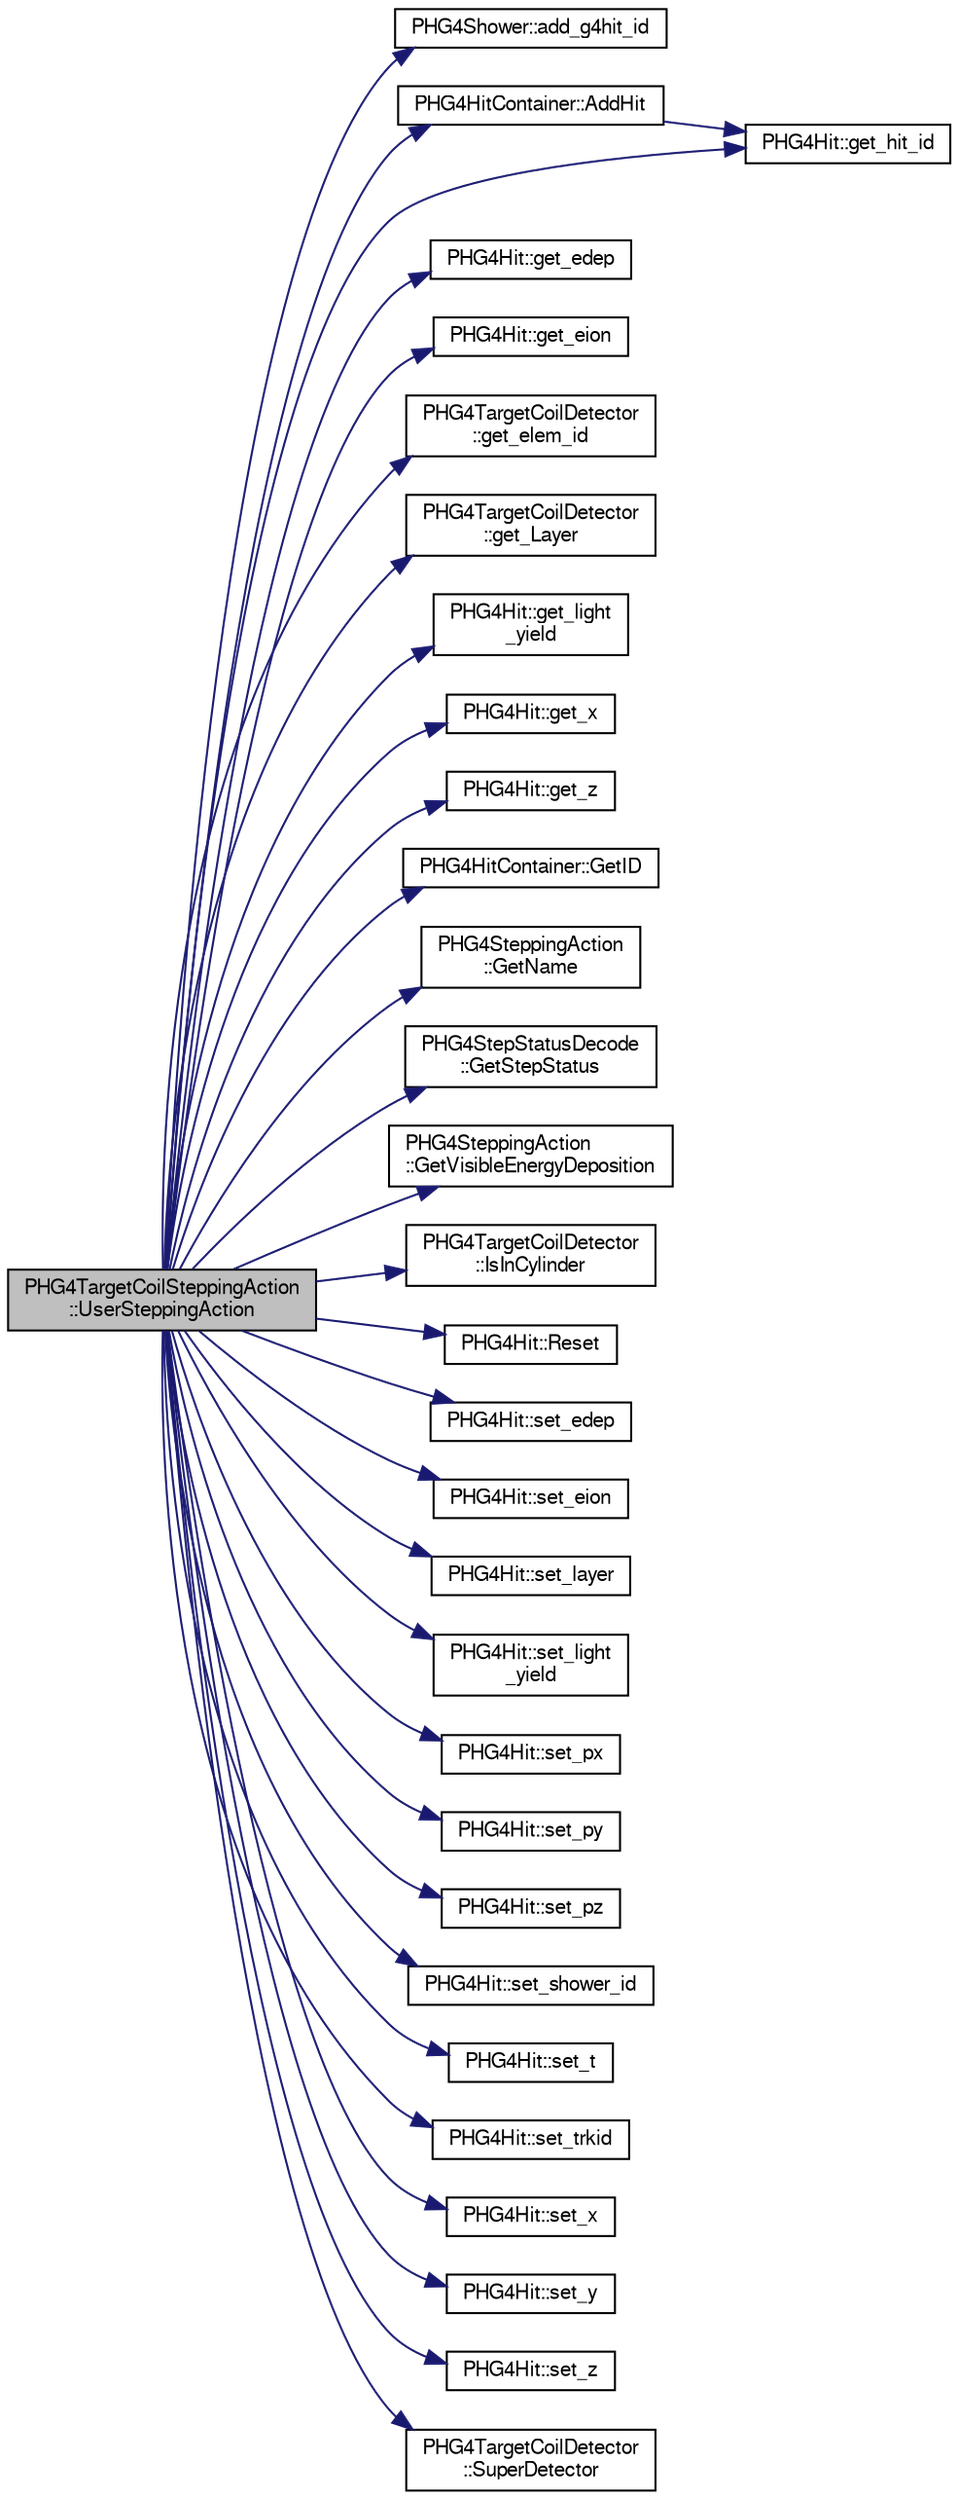 digraph "PHG4TargetCoilSteppingAction::UserSteppingAction"
{
  bgcolor="transparent";
  edge [fontname="FreeSans",fontsize="10",labelfontname="FreeSans",labelfontsize="10"];
  node [fontname="FreeSans",fontsize="10",shape=record];
  rankdir="LR";
  Node1 [label="PHG4TargetCoilSteppingAction\l::UserSteppingAction",height=0.2,width=0.4,color="black", fillcolor="grey75", style="filled" fontcolor="black"];
  Node1 -> Node2 [color="midnightblue",fontsize="10",style="solid",fontname="FreeSans"];
  Node2 [label="PHG4Shower::add_g4hit_id",height=0.2,width=0.4,color="black",URL="$db/d88/classPHG4Shower.html#aff36d66ca2bfafcb3528d98960fb89c4"];
  Node1 -> Node3 [color="midnightblue",fontsize="10",style="solid",fontname="FreeSans"];
  Node3 [label="PHG4HitContainer::AddHit",height=0.2,width=0.4,color="black",URL="$d4/d30/classPHG4HitContainer.html#a4df3ca68ecff69c9d7976b84fcc82e93"];
  Node3 -> Node4 [color="midnightblue",fontsize="10",style="solid",fontname="FreeSans"];
  Node4 [label="PHG4Hit::get_hit_id",height=0.2,width=0.4,color="black",URL="$d3/d9e/classPHG4Hit.html#acea6b2f3763d899e4de3765b9b5c6e51"];
  Node1 -> Node5 [color="midnightblue",fontsize="10",style="solid",fontname="FreeSans"];
  Node5 [label="PHG4Hit::get_edep",height=0.2,width=0.4,color="black",URL="$d3/d9e/classPHG4Hit.html#a299edb9d0b140d0456f8bfecdf9cac56"];
  Node1 -> Node6 [color="midnightblue",fontsize="10",style="solid",fontname="FreeSans"];
  Node6 [label="PHG4Hit::get_eion",height=0.2,width=0.4,color="black",URL="$d3/d9e/classPHG4Hit.html#ab8db2cb7bc978a58777600b2bd7a22ac"];
  Node1 -> Node7 [color="midnightblue",fontsize="10",style="solid",fontname="FreeSans"];
  Node7 [label="PHG4TargetCoilDetector\l::get_elem_id",height=0.2,width=0.4,color="black",URL="$df/dec/classPHG4TargetCoilDetector.html#a4fcd52258ad8f1e6822c3a83519a2d17"];
  Node1 -> Node4 [color="midnightblue",fontsize="10",style="solid",fontname="FreeSans"];
  Node1 -> Node8 [color="midnightblue",fontsize="10",style="solid",fontname="FreeSans"];
  Node8 [label="PHG4TargetCoilDetector\l::get_Layer",height=0.2,width=0.4,color="black",URL="$df/dec/classPHG4TargetCoilDetector.html#a9333b88dedc01c2352f4e3a4df062522"];
  Node1 -> Node9 [color="midnightblue",fontsize="10",style="solid",fontname="FreeSans"];
  Node9 [label="PHG4Hit::get_light\l_yield",height=0.2,width=0.4,color="black",URL="$d3/d9e/classPHG4Hit.html#a58aae50a4a38ecbc38878e98bb71a1c7"];
  Node1 -> Node10 [color="midnightblue",fontsize="10",style="solid",fontname="FreeSans"];
  Node10 [label="PHG4Hit::get_x",height=0.2,width=0.4,color="black",URL="$d3/d9e/classPHG4Hit.html#a69cc7aee827e3da7cf86e87418f9211b"];
  Node1 -> Node11 [color="midnightblue",fontsize="10",style="solid",fontname="FreeSans"];
  Node11 [label="PHG4Hit::get_z",height=0.2,width=0.4,color="black",URL="$d3/d9e/classPHG4Hit.html#a06fcf6b2cbcc8413ca3d6a172458e94e"];
  Node1 -> Node12 [color="midnightblue",fontsize="10",style="solid",fontname="FreeSans"];
  Node12 [label="PHG4HitContainer::GetID",height=0.2,width=0.4,color="black",URL="$d4/d30/classPHG4HitContainer.html#a5073671e6d35969dc3d421e2278229af"];
  Node1 -> Node13 [color="midnightblue",fontsize="10",style="solid",fontname="FreeSans"];
  Node13 [label="PHG4SteppingAction\l::GetName",height=0.2,width=0.4,color="black",URL="$df/d3f/classPHG4SteppingAction.html#a88ff50956245a2b72d459bad2004e1ca"];
  Node1 -> Node14 [color="midnightblue",fontsize="10",style="solid",fontname="FreeSans"];
  Node14 [label="PHG4StepStatusDecode\l::GetStepStatus",height=0.2,width=0.4,color="black",URL="$d2/df6/namespacePHG4StepStatusDecode.html#aeadff043ba4ca96f6011a5a8d7e803bf"];
  Node1 -> Node15 [color="midnightblue",fontsize="10",style="solid",fontname="FreeSans"];
  Node15 [label="PHG4SteppingAction\l::GetVisibleEnergyDeposition",height=0.2,width=0.4,color="black",URL="$df/d3f/classPHG4SteppingAction.html#a57aa751589ae9eb0c2e6563948e85513",tooltip="get amount of energy that can make scintillation light, in Unit of GeV. "];
  Node1 -> Node16 [color="midnightblue",fontsize="10",style="solid",fontname="FreeSans"];
  Node16 [label="PHG4TargetCoilDetector\l::IsInCylinder",height=0.2,width=0.4,color="black",URL="$df/dec/classPHG4TargetCoilDetector.html#a492be8b1b8d321e8146da5c3dd351d12"];
  Node1 -> Node17 [color="midnightblue",fontsize="10",style="solid",fontname="FreeSans"];
  Node17 [label="PHG4Hit::Reset",height=0.2,width=0.4,color="black",URL="$d3/d9e/classPHG4Hit.html#a73b21baa3e6de2ae4c8101ca5293a9ed",tooltip="Clear Event. "];
  Node1 -> Node18 [color="midnightblue",fontsize="10",style="solid",fontname="FreeSans"];
  Node18 [label="PHG4Hit::set_edep",height=0.2,width=0.4,color="black",URL="$d3/d9e/classPHG4Hit.html#ad97bbe7fcf81822a93654afe0e540143"];
  Node1 -> Node19 [color="midnightblue",fontsize="10",style="solid",fontname="FreeSans"];
  Node19 [label="PHG4Hit::set_eion",height=0.2,width=0.4,color="black",URL="$d3/d9e/classPHG4Hit.html#a65d6d5bfd2a9e6fe2392fc57ac6c57d0"];
  Node1 -> Node20 [color="midnightblue",fontsize="10",style="solid",fontname="FreeSans"];
  Node20 [label="PHG4Hit::set_layer",height=0.2,width=0.4,color="black",URL="$d3/d9e/classPHG4Hit.html#a164f860f2c74482d5d26c220f19be1f1"];
  Node1 -> Node21 [color="midnightblue",fontsize="10",style="solid",fontname="FreeSans"];
  Node21 [label="PHG4Hit::set_light\l_yield",height=0.2,width=0.4,color="black",URL="$d3/d9e/classPHG4Hit.html#a40744d6a0270043b6feee33d7b522e99"];
  Node1 -> Node22 [color="midnightblue",fontsize="10",style="solid",fontname="FreeSans"];
  Node22 [label="PHG4Hit::set_px",height=0.2,width=0.4,color="black",URL="$d3/d9e/classPHG4Hit.html#a5454f2609bd0574d3beebff27c598c1d"];
  Node1 -> Node23 [color="midnightblue",fontsize="10",style="solid",fontname="FreeSans"];
  Node23 [label="PHG4Hit::set_py",height=0.2,width=0.4,color="black",URL="$d3/d9e/classPHG4Hit.html#a5c93815f1d3921153ac87c5ff0c8439d"];
  Node1 -> Node24 [color="midnightblue",fontsize="10",style="solid",fontname="FreeSans"];
  Node24 [label="PHG4Hit::set_pz",height=0.2,width=0.4,color="black",URL="$d3/d9e/classPHG4Hit.html#a5fe95d18c4dbfee43494b9b926d1df02"];
  Node1 -> Node25 [color="midnightblue",fontsize="10",style="solid",fontname="FreeSans"];
  Node25 [label="PHG4Hit::set_shower_id",height=0.2,width=0.4,color="black",URL="$d3/d9e/classPHG4Hit.html#a3bd1d01f13031802bc9956609c416a46"];
  Node1 -> Node26 [color="midnightblue",fontsize="10",style="solid",fontname="FreeSans"];
  Node26 [label="PHG4Hit::set_t",height=0.2,width=0.4,color="black",URL="$d3/d9e/classPHG4Hit.html#a5cced855d1a85cb380f993417f1e5b1a"];
  Node1 -> Node27 [color="midnightblue",fontsize="10",style="solid",fontname="FreeSans"];
  Node27 [label="PHG4Hit::set_trkid",height=0.2,width=0.4,color="black",URL="$d3/d9e/classPHG4Hit.html#ac4e7f18a0d54ec275128651928e69531"];
  Node1 -> Node28 [color="midnightblue",fontsize="10",style="solid",fontname="FreeSans"];
  Node28 [label="PHG4Hit::set_x",height=0.2,width=0.4,color="black",URL="$d3/d9e/classPHG4Hit.html#aa91398b4546e9d099443217e1577f79b"];
  Node1 -> Node29 [color="midnightblue",fontsize="10",style="solid",fontname="FreeSans"];
  Node29 [label="PHG4Hit::set_y",height=0.2,width=0.4,color="black",URL="$d3/d9e/classPHG4Hit.html#a3ab7971f354374b005f9a11fd761b53e"];
  Node1 -> Node30 [color="midnightblue",fontsize="10",style="solid",fontname="FreeSans"];
  Node30 [label="PHG4Hit::set_z",height=0.2,width=0.4,color="black",URL="$d3/d9e/classPHG4Hit.html#a896d7a45139f9cbc2e429127baa61715"];
  Node1 -> Node31 [color="midnightblue",fontsize="10",style="solid",fontname="FreeSans"];
  Node31 [label="PHG4TargetCoilDetector\l::SuperDetector",height=0.2,width=0.4,color="black",URL="$df/dec/classPHG4TargetCoilDetector.html#a3c8b75b05e97b85910bbbeb4ce25190d"];
}

